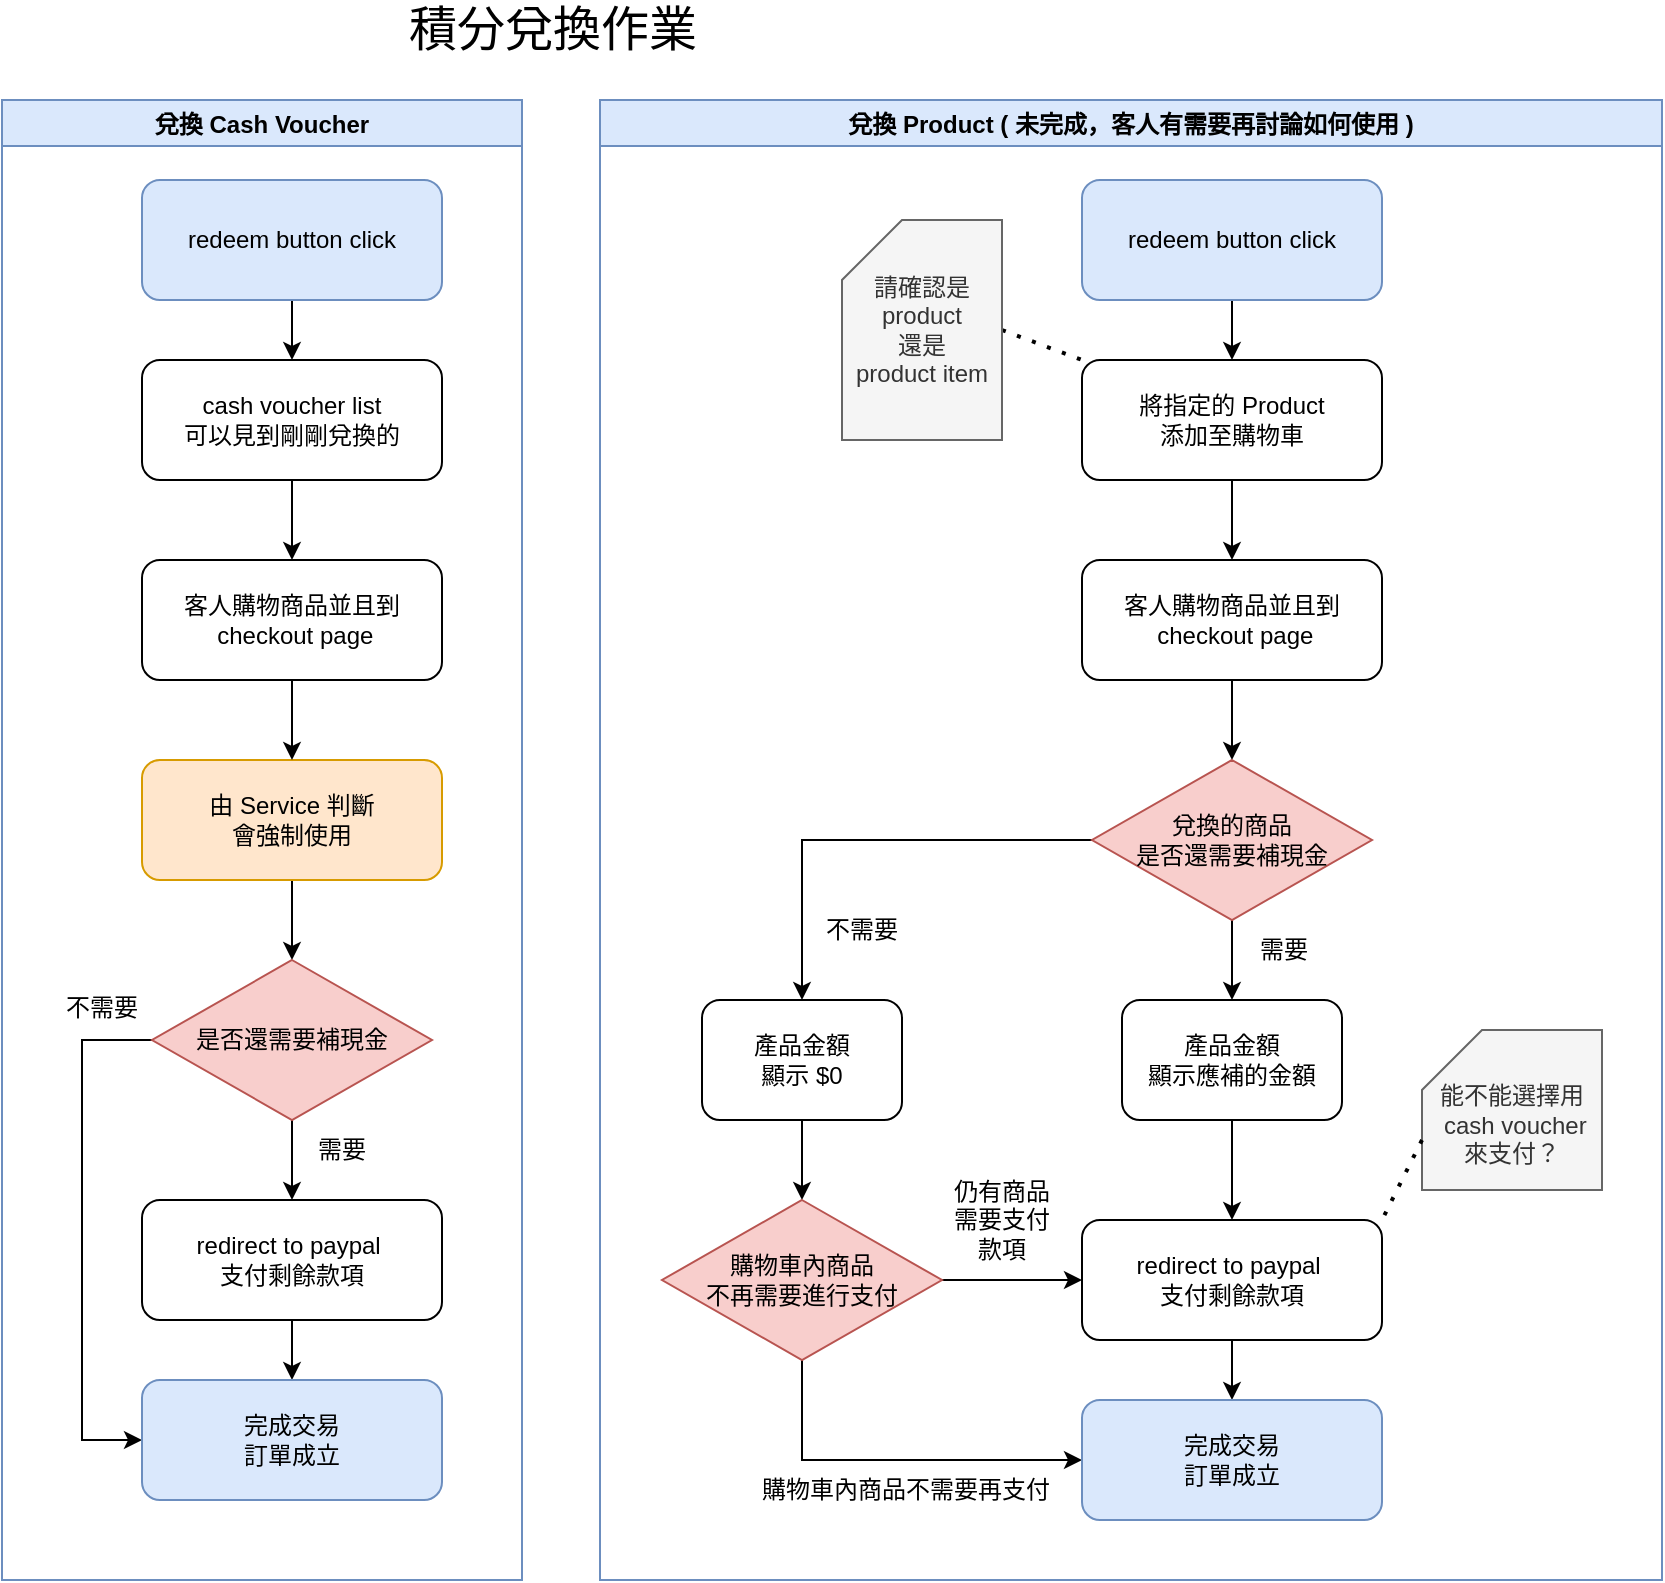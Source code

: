 <mxfile version="16.4.7" type="github">
  <diagram id="SMRFMMhf17_Ie4FboQM1" name="Page-1">
    <mxGraphModel dx="1878" dy="722" grid="1" gridSize="10" guides="1" tooltips="1" connect="1" arrows="1" fold="1" page="1" pageScale="1" pageWidth="827" pageHeight="1169" math="0" shadow="0">
      <root>
        <mxCell id="0" />
        <mxCell id="1" parent="0" />
        <mxCell id="7-hZs9UUzoJmamspiq4g-12" value="兌換 Cash Voucher" style="swimlane;fillColor=#dae8fc;strokeColor=#6c8ebf;" parent="1" vertex="1">
          <mxGeometry x="450" y="80" width="260" height="740" as="geometry" />
        </mxCell>
        <mxCell id="7-hZs9UUzoJmamspiq4g-6" value="cash voucher list &lt;br&gt;可以見到剛剛兌換的" style="rounded=1;whiteSpace=wrap;html=1;" parent="7-hZs9UUzoJmamspiq4g-12" vertex="1">
          <mxGeometry x="70" y="130" width="150" height="60" as="geometry" />
        </mxCell>
        <mxCell id="7-hZs9UUzoJmamspiq4g-15" value="" style="edgeStyle=orthogonalEdgeStyle;rounded=0;orthogonalLoop=1;jettySize=auto;html=1;" parent="7-hZs9UUzoJmamspiq4g-12" source="7-hZs9UUzoJmamspiq4g-13" target="7-hZs9UUzoJmamspiq4g-6" edge="1">
          <mxGeometry relative="1" as="geometry" />
        </mxCell>
        <mxCell id="7-hZs9UUzoJmamspiq4g-13" value="redeem button click" style="rounded=1;whiteSpace=wrap;html=1;fillColor=#dae8fc;strokeColor=#6c8ebf;" parent="7-hZs9UUzoJmamspiq4g-12" vertex="1">
          <mxGeometry x="70" y="40" width="150" height="60" as="geometry" />
        </mxCell>
        <mxCell id="7-hZs9UUzoJmamspiq4g-16" value="客人購物商品並且到&lt;br&gt;&amp;nbsp;checkout page" style="rounded=1;whiteSpace=wrap;html=1;" parent="7-hZs9UUzoJmamspiq4g-12" vertex="1">
          <mxGeometry x="70" y="230" width="150" height="60" as="geometry" />
        </mxCell>
        <mxCell id="7-hZs9UUzoJmamspiq4g-17" value="" style="edgeStyle=orthogonalEdgeStyle;rounded=0;orthogonalLoop=1;jettySize=auto;html=1;" parent="7-hZs9UUzoJmamspiq4g-12" source="7-hZs9UUzoJmamspiq4g-6" target="7-hZs9UUzoJmamspiq4g-16" edge="1">
          <mxGeometry relative="1" as="geometry" />
        </mxCell>
        <mxCell id="7-hZs9UUzoJmamspiq4g-23" value="" style="edgeStyle=orthogonalEdgeStyle;rounded=0;orthogonalLoop=1;jettySize=auto;html=1;" parent="7-hZs9UUzoJmamspiq4g-12" source="7-hZs9UUzoJmamspiq4g-18" target="7-hZs9UUzoJmamspiq4g-22" edge="1">
          <mxGeometry relative="1" as="geometry" />
        </mxCell>
        <mxCell id="7-hZs9UUzoJmamspiq4g-18" value="由 Service 判斷&lt;br&gt;會強制使用" style="rounded=1;whiteSpace=wrap;html=1;fillColor=#ffe6cc;strokeColor=#d79b00;" parent="7-hZs9UUzoJmamspiq4g-12" vertex="1">
          <mxGeometry x="70" y="330" width="150" height="60" as="geometry" />
        </mxCell>
        <mxCell id="7-hZs9UUzoJmamspiq4g-19" value="" style="edgeStyle=orthogonalEdgeStyle;rounded=0;orthogonalLoop=1;jettySize=auto;html=1;" parent="7-hZs9UUzoJmamspiq4g-12" source="7-hZs9UUzoJmamspiq4g-16" target="7-hZs9UUzoJmamspiq4g-18" edge="1">
          <mxGeometry relative="1" as="geometry" />
        </mxCell>
        <mxCell id="7-hZs9UUzoJmamspiq4g-25" value="" style="edgeStyle=orthogonalEdgeStyle;rounded=0;orthogonalLoop=1;jettySize=auto;html=1;entryX=0.5;entryY=0;entryDx=0;entryDy=0;" parent="7-hZs9UUzoJmamspiq4g-12" source="7-hZs9UUzoJmamspiq4g-22" target="7-hZs9UUzoJmamspiq4g-26" edge="1">
          <mxGeometry relative="1" as="geometry">
            <mxPoint x="145" y="550" as="targetPoint" />
          </mxGeometry>
        </mxCell>
        <mxCell id="7-hZs9UUzoJmamspiq4g-29" style="edgeStyle=orthogonalEdgeStyle;rounded=0;orthogonalLoop=1;jettySize=auto;html=1;entryX=0;entryY=0.5;entryDx=0;entryDy=0;" parent="7-hZs9UUzoJmamspiq4g-12" source="7-hZs9UUzoJmamspiq4g-22" target="7-hZs9UUzoJmamspiq4g-28" edge="1">
          <mxGeometry relative="1" as="geometry">
            <Array as="points">
              <mxPoint x="40" y="470" />
              <mxPoint x="40" y="670" />
            </Array>
          </mxGeometry>
        </mxCell>
        <mxCell id="7-hZs9UUzoJmamspiq4g-22" value="是否還需要補現金" style="rhombus;whiteSpace=wrap;html=1;fillColor=#f8cecc;strokeColor=#b85450;" parent="7-hZs9UUzoJmamspiq4g-12" vertex="1">
          <mxGeometry x="75" y="430" width="140" height="80" as="geometry" />
        </mxCell>
        <mxCell id="7-hZs9UUzoJmamspiq4g-30" value="" style="edgeStyle=orthogonalEdgeStyle;rounded=0;orthogonalLoop=1;jettySize=auto;html=1;" parent="7-hZs9UUzoJmamspiq4g-12" source="7-hZs9UUzoJmamspiq4g-26" target="7-hZs9UUzoJmamspiq4g-28" edge="1">
          <mxGeometry relative="1" as="geometry" />
        </mxCell>
        <mxCell id="7-hZs9UUzoJmamspiq4g-26" value="redirect to paypal&amp;nbsp;&lt;br&gt;支付剩餘款項" style="rounded=1;whiteSpace=wrap;html=1;" parent="7-hZs9UUzoJmamspiq4g-12" vertex="1">
          <mxGeometry x="70" y="550" width="150" height="60" as="geometry" />
        </mxCell>
        <mxCell id="7-hZs9UUzoJmamspiq4g-27" value="需要" style="text;html=1;strokeColor=none;fillColor=none;align=center;verticalAlign=middle;whiteSpace=wrap;rounded=0;" parent="7-hZs9UUzoJmamspiq4g-12" vertex="1">
          <mxGeometry x="140" y="510" width="60" height="30" as="geometry" />
        </mxCell>
        <mxCell id="7-hZs9UUzoJmamspiq4g-28" value="完成交易&lt;br&gt;訂單成立" style="rounded=1;whiteSpace=wrap;html=1;fillColor=#dae8fc;strokeColor=#6c8ebf;" parent="7-hZs9UUzoJmamspiq4g-12" vertex="1">
          <mxGeometry x="70" y="640" width="150" height="60" as="geometry" />
        </mxCell>
        <mxCell id="7-hZs9UUzoJmamspiq4g-31" value="不需要" style="text;html=1;strokeColor=none;fillColor=none;align=center;verticalAlign=middle;whiteSpace=wrap;rounded=0;" parent="7-hZs9UUzoJmamspiq4g-12" vertex="1">
          <mxGeometry x="20" y="439" width="60" height="30" as="geometry" />
        </mxCell>
        <mxCell id="7-hZs9UUzoJmamspiq4g-39" value="兌換 Product ( 未完成，客人有需要再討論如何使用 )" style="swimlane;fillColor=#dae8fc;strokeColor=#6c8ebf;" parent="1" vertex="1">
          <mxGeometry x="749" y="80" width="531" height="740" as="geometry" />
        </mxCell>
        <mxCell id="7-hZs9UUzoJmamspiq4g-40" value="將指定的 Product &lt;br&gt;添加至購物車" style="rounded=1;whiteSpace=wrap;html=1;" parent="7-hZs9UUzoJmamspiq4g-39" vertex="1">
          <mxGeometry x="241" y="130" width="150" height="60" as="geometry" />
        </mxCell>
        <mxCell id="7-hZs9UUzoJmamspiq4g-41" value="" style="edgeStyle=orthogonalEdgeStyle;rounded=0;orthogonalLoop=1;jettySize=auto;html=1;" parent="7-hZs9UUzoJmamspiq4g-39" source="7-hZs9UUzoJmamspiq4g-42" target="7-hZs9UUzoJmamspiq4g-40" edge="1">
          <mxGeometry relative="1" as="geometry" />
        </mxCell>
        <mxCell id="7-hZs9UUzoJmamspiq4g-42" value="redeem button click" style="rounded=1;whiteSpace=wrap;html=1;fillColor=#dae8fc;strokeColor=#6c8ebf;" parent="7-hZs9UUzoJmamspiq4g-39" vertex="1">
          <mxGeometry x="241" y="40" width="150" height="60" as="geometry" />
        </mxCell>
        <mxCell id="7-hZs9UUzoJmamspiq4g-63" value="" style="edgeStyle=orthogonalEdgeStyle;rounded=0;orthogonalLoop=1;jettySize=auto;html=1;" parent="7-hZs9UUzoJmamspiq4g-39" source="7-hZs9UUzoJmamspiq4g-43" target="7-hZs9UUzoJmamspiq4g-50" edge="1">
          <mxGeometry relative="1" as="geometry" />
        </mxCell>
        <mxCell id="7-hZs9UUzoJmamspiq4g-43" value="客人購物商品並且到&lt;br&gt;&amp;nbsp;checkout page" style="rounded=1;whiteSpace=wrap;html=1;" parent="7-hZs9UUzoJmamspiq4g-39" vertex="1">
          <mxGeometry x="241" y="230" width="150" height="60" as="geometry" />
        </mxCell>
        <mxCell id="7-hZs9UUzoJmamspiq4g-44" value="" style="edgeStyle=orthogonalEdgeStyle;rounded=0;orthogonalLoop=1;jettySize=auto;html=1;" parent="7-hZs9UUzoJmamspiq4g-39" source="7-hZs9UUzoJmamspiq4g-40" target="7-hZs9UUzoJmamspiq4g-43" edge="1">
          <mxGeometry relative="1" as="geometry" />
        </mxCell>
        <mxCell id="7-hZs9UUzoJmamspiq4g-48" value="" style="edgeStyle=orthogonalEdgeStyle;rounded=0;orthogonalLoop=1;jettySize=auto;html=1;entryX=0.5;entryY=0;entryDx=0;entryDy=0;" parent="7-hZs9UUzoJmamspiq4g-39" source="7-hZs9UUzoJmamspiq4g-50" target="7-hZs9UUzoJmamspiq4g-52" edge="1">
          <mxGeometry relative="1" as="geometry">
            <mxPoint x="317" y="450" as="targetPoint" />
          </mxGeometry>
        </mxCell>
        <mxCell id="7-hZs9UUzoJmamspiq4g-49" style="edgeStyle=orthogonalEdgeStyle;rounded=0;orthogonalLoop=1;jettySize=auto;html=1;entryX=0.5;entryY=0;entryDx=0;entryDy=0;" parent="7-hZs9UUzoJmamspiq4g-39" source="7-hZs9UUzoJmamspiq4g-50" target="7-hZs9UUzoJmamspiq4g-64" edge="1">
          <mxGeometry relative="1" as="geometry">
            <Array as="points">
              <mxPoint x="101" y="370" />
            </Array>
            <mxPoint x="111" y="414" as="targetPoint" />
          </mxGeometry>
        </mxCell>
        <mxCell id="7-hZs9UUzoJmamspiq4g-50" value="兌換的商品&lt;br&gt;是否還需要補現金" style="rhombus;whiteSpace=wrap;html=1;fillColor=#f8cecc;strokeColor=#b85450;" parent="7-hZs9UUzoJmamspiq4g-39" vertex="1">
          <mxGeometry x="246" y="330" width="140" height="80" as="geometry" />
        </mxCell>
        <mxCell id="7-hZs9UUzoJmamspiq4g-72" style="edgeStyle=orthogonalEdgeStyle;rounded=0;orthogonalLoop=1;jettySize=auto;html=1;" parent="7-hZs9UUzoJmamspiq4g-39" source="7-hZs9UUzoJmamspiq4g-52" target="7-hZs9UUzoJmamspiq4g-70" edge="1">
          <mxGeometry relative="1" as="geometry" />
        </mxCell>
        <mxCell id="7-hZs9UUzoJmamspiq4g-52" value="產品金額&lt;br&gt;顯示應補的金額" style="rounded=1;whiteSpace=wrap;html=1;" parent="7-hZs9UUzoJmamspiq4g-39" vertex="1">
          <mxGeometry x="261" y="450" width="110" height="60" as="geometry" />
        </mxCell>
        <mxCell id="7-hZs9UUzoJmamspiq4g-53" value="需要" style="text;html=1;strokeColor=none;fillColor=none;align=center;verticalAlign=middle;whiteSpace=wrap;rounded=0;" parent="7-hZs9UUzoJmamspiq4g-39" vertex="1">
          <mxGeometry x="312" y="410" width="60" height="30" as="geometry" />
        </mxCell>
        <mxCell id="7-hZs9UUzoJmamspiq4g-55" value="不需要" style="text;html=1;strokeColor=none;fillColor=none;align=center;verticalAlign=middle;whiteSpace=wrap;rounded=0;" parent="7-hZs9UUzoJmamspiq4g-39" vertex="1">
          <mxGeometry x="101" y="400" width="60" height="30" as="geometry" />
        </mxCell>
        <mxCell id="7-hZs9UUzoJmamspiq4g-56" value="" style="endArrow=none;dashed=1;html=1;dashPattern=1 3;strokeWidth=2;rounded=0;entryX=0;entryY=0;entryDx=0;entryDy=0;exitX=1;exitY=0.5;exitDx=0;exitDy=0;exitPerimeter=0;" parent="7-hZs9UUzoJmamspiq4g-39" source="7-hZs9UUzoJmamspiq4g-57" target="7-hZs9UUzoJmamspiq4g-40" edge="1">
          <mxGeometry width="50" height="50" relative="1" as="geometry">
            <mxPoint x="111" y="130" as="sourcePoint" />
            <mxPoint x="161" y="140" as="targetPoint" />
          </mxGeometry>
        </mxCell>
        <mxCell id="7-hZs9UUzoJmamspiq4g-57" value="請確認是&lt;br&gt;product &lt;br&gt;還是&lt;br&gt;product item" style="shape=card;whiteSpace=wrap;html=1;fillColor=#f5f5f5;fontColor=#333333;strokeColor=#666666;" parent="7-hZs9UUzoJmamspiq4g-39" vertex="1">
          <mxGeometry x="121" y="60" width="80" height="110" as="geometry" />
        </mxCell>
        <mxCell id="7-hZs9UUzoJmamspiq4g-71" value="" style="edgeStyle=orthogonalEdgeStyle;rounded=0;orthogonalLoop=1;jettySize=auto;html=1;" parent="7-hZs9UUzoJmamspiq4g-39" source="7-hZs9UUzoJmamspiq4g-64" target="7-hZs9UUzoJmamspiq4g-66" edge="1">
          <mxGeometry relative="1" as="geometry" />
        </mxCell>
        <mxCell id="7-hZs9UUzoJmamspiq4g-64" value="產品金額&lt;br&gt;顯示 $0" style="rounded=1;whiteSpace=wrap;html=1;" parent="7-hZs9UUzoJmamspiq4g-39" vertex="1">
          <mxGeometry x="51" y="450" width="100" height="60" as="geometry" />
        </mxCell>
        <mxCell id="7-hZs9UUzoJmamspiq4g-76" value="" style="edgeStyle=orthogonalEdgeStyle;rounded=0;orthogonalLoop=1;jettySize=auto;html=1;" parent="7-hZs9UUzoJmamspiq4g-39" source="7-hZs9UUzoJmamspiq4g-66" target="7-hZs9UUzoJmamspiq4g-70" edge="1">
          <mxGeometry relative="1" as="geometry" />
        </mxCell>
        <mxCell id="7-hZs9UUzoJmamspiq4g-80" style="edgeStyle=orthogonalEdgeStyle;rounded=0;orthogonalLoop=1;jettySize=auto;html=1;entryX=0;entryY=0.5;entryDx=0;entryDy=0;exitX=0.5;exitY=1;exitDx=0;exitDy=0;" parent="7-hZs9UUzoJmamspiq4g-39" source="7-hZs9UUzoJmamspiq4g-66" target="7-hZs9UUzoJmamspiq4g-78" edge="1">
          <mxGeometry relative="1" as="geometry" />
        </mxCell>
        <mxCell id="7-hZs9UUzoJmamspiq4g-66" value="購物車內商品&lt;br&gt;不再需要進行支付" style="rhombus;whiteSpace=wrap;html=1;fillColor=#f8cecc;strokeColor=#b85450;" parent="7-hZs9UUzoJmamspiq4g-39" vertex="1">
          <mxGeometry x="31" y="550" width="140" height="80" as="geometry" />
        </mxCell>
        <mxCell id="7-hZs9UUzoJmamspiq4g-79" value="" style="edgeStyle=orthogonalEdgeStyle;rounded=0;orthogonalLoop=1;jettySize=auto;html=1;" parent="7-hZs9UUzoJmamspiq4g-39" source="7-hZs9UUzoJmamspiq4g-70" target="7-hZs9UUzoJmamspiq4g-78" edge="1">
          <mxGeometry relative="1" as="geometry" />
        </mxCell>
        <mxCell id="7-hZs9UUzoJmamspiq4g-70" value="redirect to paypal&amp;nbsp;&lt;br&gt;支付剩餘款項" style="rounded=1;whiteSpace=wrap;html=1;" parent="7-hZs9UUzoJmamspiq4g-39" vertex="1">
          <mxGeometry x="241" y="560" width="150" height="60" as="geometry" />
        </mxCell>
        <mxCell id="7-hZs9UUzoJmamspiq4g-77" value="仍有商品需要支付款項" style="text;html=1;strokeColor=none;fillColor=none;align=center;verticalAlign=middle;whiteSpace=wrap;rounded=0;" parent="7-hZs9UUzoJmamspiq4g-39" vertex="1">
          <mxGeometry x="171" y="530" width="60" height="60" as="geometry" />
        </mxCell>
        <mxCell id="7-hZs9UUzoJmamspiq4g-78" value="完成交易&lt;br&gt;訂單成立" style="rounded=1;whiteSpace=wrap;html=1;fillColor=#dae8fc;strokeColor=#6c8ebf;" parent="7-hZs9UUzoJmamspiq4g-39" vertex="1">
          <mxGeometry x="241" y="650" width="150" height="60" as="geometry" />
        </mxCell>
        <mxCell id="7-hZs9UUzoJmamspiq4g-81" value="購物車內商品不需要再支付" style="text;html=1;strokeColor=none;fillColor=none;align=center;verticalAlign=middle;whiteSpace=wrap;rounded=0;" parent="7-hZs9UUzoJmamspiq4g-39" vertex="1">
          <mxGeometry x="78" y="680" width="150" height="30" as="geometry" />
        </mxCell>
        <mxCell id="7-hZs9UUzoJmamspiq4g-84" value="&lt;br&gt;能不能選擇用&lt;br&gt;&amp;nbsp;cash voucher &lt;br&gt;來支付？" style="shape=card;whiteSpace=wrap;html=1;fillColor=#f5f5f5;fontColor=#333333;strokeColor=#666666;" parent="7-hZs9UUzoJmamspiq4g-39" vertex="1">
          <mxGeometry x="411" y="465" width="90" height="80" as="geometry" />
        </mxCell>
        <mxCell id="7-hZs9UUzoJmamspiq4g-85" value="" style="endArrow=none;dashed=1;html=1;dashPattern=1 3;strokeWidth=2;rounded=0;exitX=0;exitY=0;exitDx=0;exitDy=55;exitPerimeter=0;entryX=1;entryY=0;entryDx=0;entryDy=0;" parent="7-hZs9UUzoJmamspiq4g-39" source="7-hZs9UUzoJmamspiq4g-84" target="7-hZs9UUzoJmamspiq4g-70" edge="1">
          <mxGeometry width="50" height="50" relative="1" as="geometry">
            <mxPoint x="-49" y="610" as="sourcePoint" />
            <mxPoint x="31" y="695" as="targetPoint" />
          </mxGeometry>
        </mxCell>
        <mxCell id="7-hZs9UUzoJmamspiq4g-86" value="&lt;font style=&quot;font-size: 24px&quot;&gt;積分兌換作業&lt;/font&gt;" style="text;html=1;strokeColor=none;fillColor=none;align=center;verticalAlign=middle;whiteSpace=wrap;rounded=0;" parent="1" vertex="1">
          <mxGeometry x="640" y="30" width="171" height="30" as="geometry" />
        </mxCell>
      </root>
    </mxGraphModel>
  </diagram>
</mxfile>
